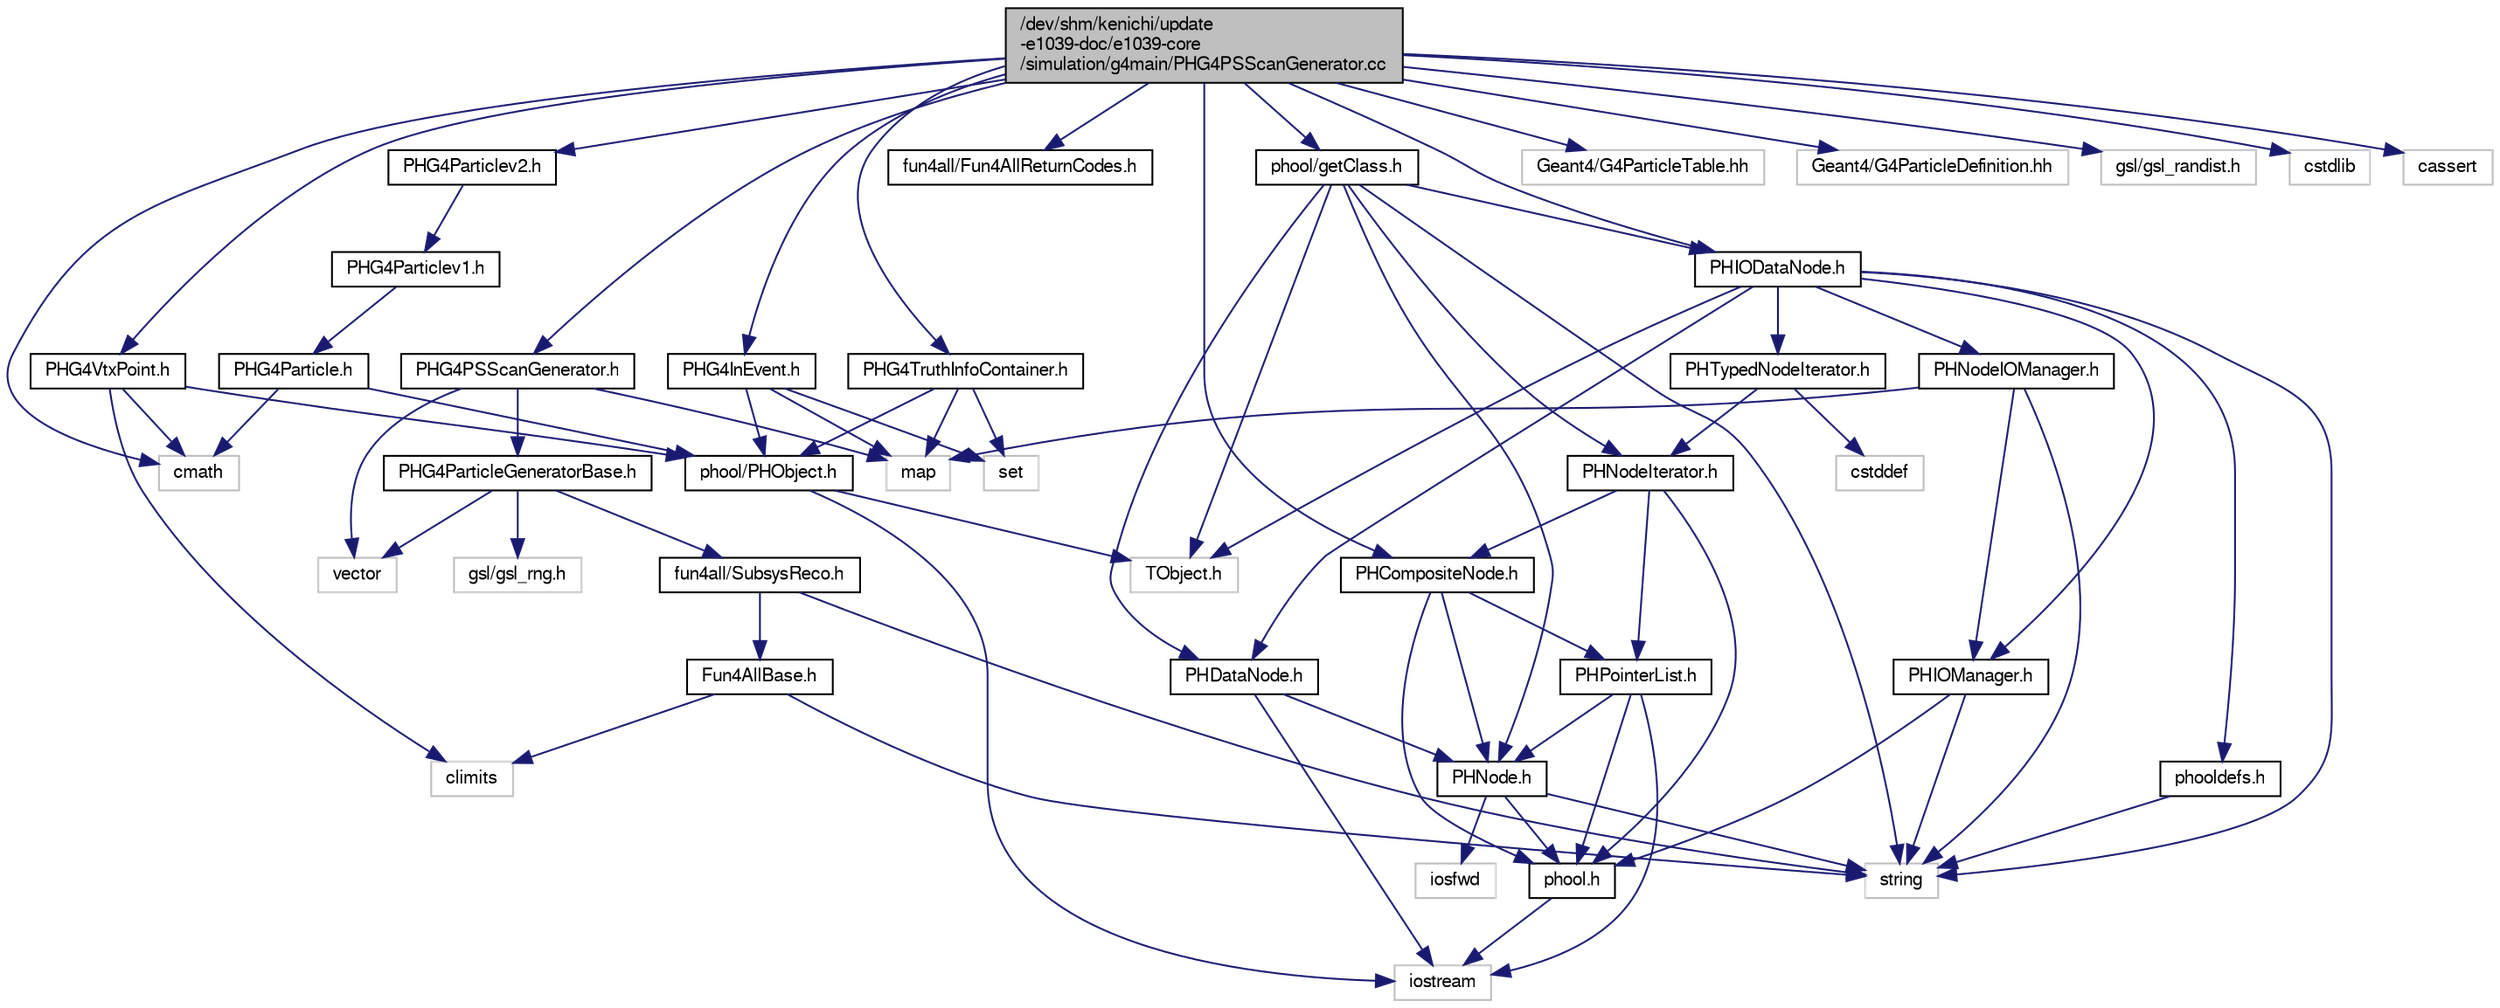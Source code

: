 digraph "/dev/shm/kenichi/update-e1039-doc/e1039-core/simulation/g4main/PHG4PSScanGenerator.cc"
{
  bgcolor="transparent";
  edge [fontname="FreeSans",fontsize="10",labelfontname="FreeSans",labelfontsize="10"];
  node [fontname="FreeSans",fontsize="10",shape=record];
  Node1 [label="/dev/shm/kenichi/update\l-e1039-doc/e1039-core\l/simulation/g4main/PHG4PSScanGenerator.cc",height=0.2,width=0.4,color="black", fillcolor="grey75", style="filled" fontcolor="black"];
  Node1 -> Node2 [color="midnightblue",fontsize="10",style="solid",fontname="FreeSans"];
  Node2 [label="PHG4PSScanGenerator.h",height=0.2,width=0.4,color="black",URL="$d3/d6c/PHG4PSScanGenerator_8h.html"];
  Node2 -> Node3 [color="midnightblue",fontsize="10",style="solid",fontname="FreeSans"];
  Node3 [label="PHG4ParticleGeneratorBase.h",height=0.2,width=0.4,color="black",URL="$d8/d9f/PHG4ParticleGeneratorBase_8h.html"];
  Node3 -> Node4 [color="midnightblue",fontsize="10",style="solid",fontname="FreeSans"];
  Node4 [label="fun4all/SubsysReco.h",height=0.2,width=0.4,color="black",URL="$d5/dc2/SubsysReco_8h.html"];
  Node4 -> Node5 [color="midnightblue",fontsize="10",style="solid",fontname="FreeSans"];
  Node5 [label="Fun4AllBase.h",height=0.2,width=0.4,color="black",URL="$d2/de7/Fun4AllBase_8h.html"];
  Node5 -> Node6 [color="midnightblue",fontsize="10",style="solid",fontname="FreeSans"];
  Node6 [label="string",height=0.2,width=0.4,color="grey75"];
  Node5 -> Node7 [color="midnightblue",fontsize="10",style="solid",fontname="FreeSans"];
  Node7 [label="climits",height=0.2,width=0.4,color="grey75"];
  Node4 -> Node6 [color="midnightblue",fontsize="10",style="solid",fontname="FreeSans"];
  Node3 -> Node8 [color="midnightblue",fontsize="10",style="solid",fontname="FreeSans"];
  Node8 [label="gsl/gsl_rng.h",height=0.2,width=0.4,color="grey75"];
  Node3 -> Node9 [color="midnightblue",fontsize="10",style="solid",fontname="FreeSans"];
  Node9 [label="vector",height=0.2,width=0.4,color="grey75"];
  Node2 -> Node10 [color="midnightblue",fontsize="10",style="solid",fontname="FreeSans"];
  Node10 [label="map",height=0.2,width=0.4,color="grey75"];
  Node2 -> Node9 [color="midnightblue",fontsize="10",style="solid",fontname="FreeSans"];
  Node1 -> Node11 [color="midnightblue",fontsize="10",style="solid",fontname="FreeSans"];
  Node11 [label="PHG4Particlev2.h",height=0.2,width=0.4,color="black",URL="$d4/d3b/PHG4Particlev2_8h.html"];
  Node11 -> Node12 [color="midnightblue",fontsize="10",style="solid",fontname="FreeSans"];
  Node12 [label="PHG4Particlev1.h",height=0.2,width=0.4,color="black",URL="$d8/d39/PHG4Particlev1_8h.html"];
  Node12 -> Node13 [color="midnightblue",fontsize="10",style="solid",fontname="FreeSans"];
  Node13 [label="PHG4Particle.h",height=0.2,width=0.4,color="black",URL="$dd/d05/PHG4Particle_8h.html"];
  Node13 -> Node14 [color="midnightblue",fontsize="10",style="solid",fontname="FreeSans"];
  Node14 [label="phool/PHObject.h",height=0.2,width=0.4,color="black",URL="$df/d32/PHObject_8h.html"];
  Node14 -> Node15 [color="midnightblue",fontsize="10",style="solid",fontname="FreeSans"];
  Node15 [label="TObject.h",height=0.2,width=0.4,color="grey75"];
  Node14 -> Node16 [color="midnightblue",fontsize="10",style="solid",fontname="FreeSans"];
  Node16 [label="iostream",height=0.2,width=0.4,color="grey75"];
  Node13 -> Node17 [color="midnightblue",fontsize="10",style="solid",fontname="FreeSans"];
  Node17 [label="cmath",height=0.2,width=0.4,color="grey75"];
  Node1 -> Node18 [color="midnightblue",fontsize="10",style="solid",fontname="FreeSans"];
  Node18 [label="PHG4InEvent.h",height=0.2,width=0.4,color="black",URL="$df/d4f/PHG4InEvent_8h.html"];
  Node18 -> Node14 [color="midnightblue",fontsize="10",style="solid",fontname="FreeSans"];
  Node18 -> Node10 [color="midnightblue",fontsize="10",style="solid",fontname="FreeSans"];
  Node18 -> Node19 [color="midnightblue",fontsize="10",style="solid",fontname="FreeSans"];
  Node19 [label="set",height=0.2,width=0.4,color="grey75"];
  Node1 -> Node20 [color="midnightblue",fontsize="10",style="solid",fontname="FreeSans"];
  Node20 [label="PHG4VtxPoint.h",height=0.2,width=0.4,color="black",URL="$d4/d2a/PHG4VtxPoint_8h.html"];
  Node20 -> Node14 [color="midnightblue",fontsize="10",style="solid",fontname="FreeSans"];
  Node20 -> Node17 [color="midnightblue",fontsize="10",style="solid",fontname="FreeSans"];
  Node20 -> Node7 [color="midnightblue",fontsize="10",style="solid",fontname="FreeSans"];
  Node1 -> Node21 [color="midnightblue",fontsize="10",style="solid",fontname="FreeSans"];
  Node21 [label="PHG4TruthInfoContainer.h",height=0.2,width=0.4,color="black",URL="$d0/d25/PHG4TruthInfoContainer_8h.html"];
  Node21 -> Node14 [color="midnightblue",fontsize="10",style="solid",fontname="FreeSans"];
  Node21 -> Node10 [color="midnightblue",fontsize="10",style="solid",fontname="FreeSans"];
  Node21 -> Node19 [color="midnightblue",fontsize="10",style="solid",fontname="FreeSans"];
  Node1 -> Node22 [color="midnightblue",fontsize="10",style="solid",fontname="FreeSans"];
  Node22 [label="fun4all/Fun4AllReturnCodes.h",height=0.2,width=0.4,color="black",URL="$da/dc1/Fun4AllReturnCodes_8h.html"];
  Node1 -> Node23 [color="midnightblue",fontsize="10",style="solid",fontname="FreeSans"];
  Node23 [label="phool/getClass.h",height=0.2,width=0.4,color="black",URL="$dd/dd4/getClass_8h.html"];
  Node23 -> Node24 [color="midnightblue",fontsize="10",style="solid",fontname="FreeSans"];
  Node24 [label="PHNodeIterator.h",height=0.2,width=0.4,color="black",URL="$d8/dfd/PHNodeIterator_8h.html"];
  Node24 -> Node25 [color="midnightblue",fontsize="10",style="solid",fontname="FreeSans"];
  Node25 [label="phool.h",height=0.2,width=0.4,color="black",URL="$d5/d6f/phool_8h.html"];
  Node25 -> Node16 [color="midnightblue",fontsize="10",style="solid",fontname="FreeSans"];
  Node24 -> Node26 [color="midnightblue",fontsize="10",style="solid",fontname="FreeSans"];
  Node26 [label="PHCompositeNode.h",height=0.2,width=0.4,color="black",URL="$d8/d30/PHCompositeNode_8h.html"];
  Node26 -> Node25 [color="midnightblue",fontsize="10",style="solid",fontname="FreeSans"];
  Node26 -> Node27 [color="midnightblue",fontsize="10",style="solid",fontname="FreeSans"];
  Node27 [label="PHNode.h",height=0.2,width=0.4,color="black",URL="$d3/d62/PHNode_8h.html"];
  Node27 -> Node25 [color="midnightblue",fontsize="10",style="solid",fontname="FreeSans"];
  Node27 -> Node28 [color="midnightblue",fontsize="10",style="solid",fontname="FreeSans"];
  Node28 [label="iosfwd",height=0.2,width=0.4,color="grey75"];
  Node27 -> Node6 [color="midnightblue",fontsize="10",style="solid",fontname="FreeSans"];
  Node26 -> Node29 [color="midnightblue",fontsize="10",style="solid",fontname="FreeSans"];
  Node29 [label="PHPointerList.h",height=0.2,width=0.4,color="black",URL="$db/dd5/PHPointerList_8h.html"];
  Node29 -> Node25 [color="midnightblue",fontsize="10",style="solid",fontname="FreeSans"];
  Node29 -> Node27 [color="midnightblue",fontsize="10",style="solid",fontname="FreeSans"];
  Node29 -> Node16 [color="midnightblue",fontsize="10",style="solid",fontname="FreeSans"];
  Node24 -> Node29 [color="midnightblue",fontsize="10",style="solid",fontname="FreeSans"];
  Node23 -> Node30 [color="midnightblue",fontsize="10",style="solid",fontname="FreeSans"];
  Node30 [label="PHIODataNode.h",height=0.2,width=0.4,color="black",URL="$d3/d79/PHIODataNode_8h.html"];
  Node30 -> Node31 [color="midnightblue",fontsize="10",style="solid",fontname="FreeSans"];
  Node31 [label="PHDataNode.h",height=0.2,width=0.4,color="black",URL="$dd/d9b/PHDataNode_8h.html"];
  Node31 -> Node27 [color="midnightblue",fontsize="10",style="solid",fontname="FreeSans"];
  Node31 -> Node16 [color="midnightblue",fontsize="10",style="solid",fontname="FreeSans"];
  Node30 -> Node32 [color="midnightblue",fontsize="10",style="solid",fontname="FreeSans"];
  Node32 [label="PHIOManager.h",height=0.2,width=0.4,color="black",URL="$d9/d53/PHIOManager_8h.html"];
  Node32 -> Node25 [color="midnightblue",fontsize="10",style="solid",fontname="FreeSans"];
  Node32 -> Node6 [color="midnightblue",fontsize="10",style="solid",fontname="FreeSans"];
  Node30 -> Node33 [color="midnightblue",fontsize="10",style="solid",fontname="FreeSans"];
  Node33 [label="PHNodeIOManager.h",height=0.2,width=0.4,color="black",URL="$dd/de7/PHNodeIOManager_8h.html"];
  Node33 -> Node32 [color="midnightblue",fontsize="10",style="solid",fontname="FreeSans"];
  Node33 -> Node6 [color="midnightblue",fontsize="10",style="solid",fontname="FreeSans"];
  Node33 -> Node10 [color="midnightblue",fontsize="10",style="solid",fontname="FreeSans"];
  Node30 -> Node34 [color="midnightblue",fontsize="10",style="solid",fontname="FreeSans"];
  Node34 [label="PHTypedNodeIterator.h",height=0.2,width=0.4,color="black",URL="$db/d17/PHTypedNodeIterator_8h.html"];
  Node34 -> Node24 [color="midnightblue",fontsize="10",style="solid",fontname="FreeSans"];
  Node34 -> Node35 [color="midnightblue",fontsize="10",style="solid",fontname="FreeSans"];
  Node35 [label="cstddef",height=0.2,width=0.4,color="grey75"];
  Node30 -> Node36 [color="midnightblue",fontsize="10",style="solid",fontname="FreeSans"];
  Node36 [label="phooldefs.h",height=0.2,width=0.4,color="black",URL="$de/da7/phooldefs_8h.html"];
  Node36 -> Node6 [color="midnightblue",fontsize="10",style="solid",fontname="FreeSans"];
  Node30 -> Node15 [color="midnightblue",fontsize="10",style="solid",fontname="FreeSans"];
  Node30 -> Node6 [color="midnightblue",fontsize="10",style="solid",fontname="FreeSans"];
  Node23 -> Node31 [color="midnightblue",fontsize="10",style="solid",fontname="FreeSans"];
  Node23 -> Node27 [color="midnightblue",fontsize="10",style="solid",fontname="FreeSans"];
  Node23 -> Node15 [color="midnightblue",fontsize="10",style="solid",fontname="FreeSans"];
  Node23 -> Node6 [color="midnightblue",fontsize="10",style="solid",fontname="FreeSans"];
  Node1 -> Node26 [color="midnightblue",fontsize="10",style="solid",fontname="FreeSans"];
  Node1 -> Node30 [color="midnightblue",fontsize="10",style="solid",fontname="FreeSans"];
  Node1 -> Node37 [color="midnightblue",fontsize="10",style="solid",fontname="FreeSans"];
  Node37 [label="Geant4/G4ParticleTable.hh",height=0.2,width=0.4,color="grey75"];
  Node1 -> Node38 [color="midnightblue",fontsize="10",style="solid",fontname="FreeSans"];
  Node38 [label="Geant4/G4ParticleDefinition.hh",height=0.2,width=0.4,color="grey75"];
  Node1 -> Node39 [color="midnightblue",fontsize="10",style="solid",fontname="FreeSans"];
  Node39 [label="gsl/gsl_randist.h",height=0.2,width=0.4,color="grey75"];
  Node1 -> Node40 [color="midnightblue",fontsize="10",style="solid",fontname="FreeSans"];
  Node40 [label="cstdlib",height=0.2,width=0.4,color="grey75"];
  Node1 -> Node17 [color="midnightblue",fontsize="10",style="solid",fontname="FreeSans"];
  Node1 -> Node41 [color="midnightblue",fontsize="10",style="solid",fontname="FreeSans"];
  Node41 [label="cassert",height=0.2,width=0.4,color="grey75"];
}
